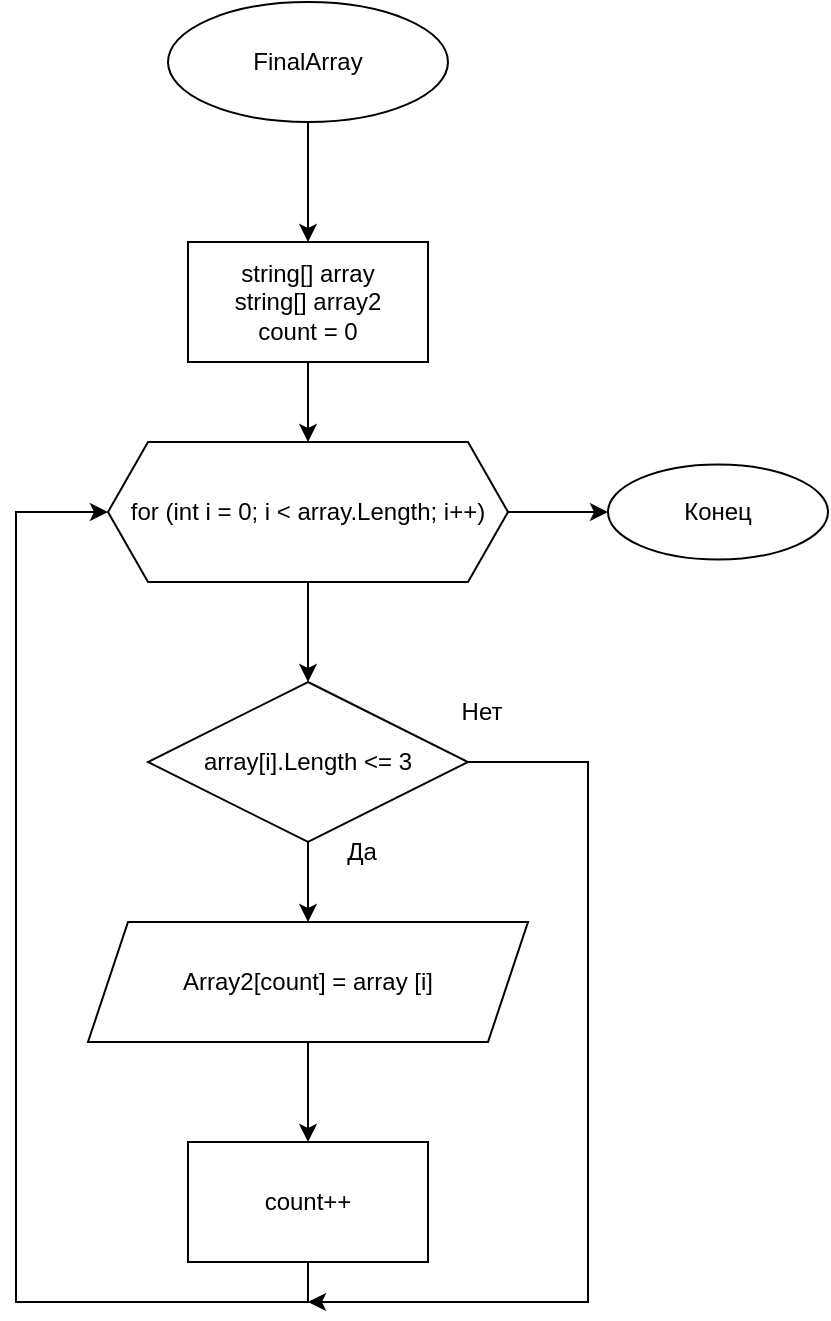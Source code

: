 <mxfile version="16.6.5" type="device"><diagram id="NgpitWDaz1-zBFEgM4kG" name="Page-1"><mxGraphModel dx="2636" dy="1877" grid="1" gridSize="10" guides="1" tooltips="1" connect="1" arrows="1" fold="1" page="1" pageScale="1" pageWidth="827" pageHeight="1169" math="0" shadow="0"><root><mxCell id="0"/><mxCell id="1" parent="0"/><mxCell id="p8KiIedLtjtUtcmOilIB-1" style="edgeStyle=orthogonalEdgeStyle;rounded=0;orthogonalLoop=1;jettySize=auto;html=1;entryX=0.5;entryY=0;entryDx=0;entryDy=0;" edge="1" parent="1" source="p8KiIedLtjtUtcmOilIB-2" target="p8KiIedLtjtUtcmOilIB-4"><mxGeometry relative="1" as="geometry"/></mxCell><mxCell id="p8KiIedLtjtUtcmOilIB-2" value="FinalArray" style="ellipse;whiteSpace=wrap;html=1;" vertex="1" parent="1"><mxGeometry x="-930" y="-680" width="140" height="60" as="geometry"/></mxCell><mxCell id="p8KiIedLtjtUtcmOilIB-3" style="edgeStyle=orthogonalEdgeStyle;rounded=0;orthogonalLoop=1;jettySize=auto;html=1;entryX=0.5;entryY=0;entryDx=0;entryDy=0;" edge="1" parent="1" source="p8KiIedLtjtUtcmOilIB-4"><mxGeometry relative="1" as="geometry"><mxPoint x="-860" y="-460" as="targetPoint"/></mxGeometry></mxCell><mxCell id="p8KiIedLtjtUtcmOilIB-4" value="string[] array&lt;br&gt;string[] array2&lt;br&gt;count = 0" style="rounded=0;whiteSpace=wrap;html=1;" vertex="1" parent="1"><mxGeometry x="-920" y="-560" width="120" height="60" as="geometry"/></mxCell><mxCell id="p8KiIedLtjtUtcmOilIB-5" value="" style="edgeStyle=orthogonalEdgeStyle;rounded=0;orthogonalLoop=1;jettySize=auto;html=1;fontSize=12;" edge="1" parent="1" source="p8KiIedLtjtUtcmOilIB-7" target="p8KiIedLtjtUtcmOilIB-10"><mxGeometry relative="1" as="geometry"/></mxCell><mxCell id="p8KiIedLtjtUtcmOilIB-6" value="" style="edgeStyle=orthogonalEdgeStyle;rounded=0;orthogonalLoop=1;jettySize=auto;html=1;fontSize=12;" edge="1" parent="1" source="p8KiIedLtjtUtcmOilIB-7" target="p8KiIedLtjtUtcmOilIB-17"><mxGeometry relative="1" as="geometry"/></mxCell><mxCell id="p8KiIedLtjtUtcmOilIB-7" value="&lt;span style=&quot;text-align: left&quot;&gt;&lt;font style=&quot;font-size: 12px&quot;&gt;for (int i = 0; i &amp;lt; array.Length; i++)&lt;/font&gt;&lt;/span&gt;" style="shape=hexagon;perimeter=hexagonPerimeter2;whiteSpace=wrap;html=1;fixedSize=1;fontSize=10;" vertex="1" parent="1"><mxGeometry x="-960" y="-460" width="200" height="70" as="geometry"/></mxCell><mxCell id="p8KiIedLtjtUtcmOilIB-8" style="edgeStyle=orthogonalEdgeStyle;rounded=0;orthogonalLoop=1;jettySize=auto;html=1;entryX=0.5;entryY=0;entryDx=0;entryDy=0;" edge="1" parent="1" source="p8KiIedLtjtUtcmOilIB-10" target="p8KiIedLtjtUtcmOilIB-12"><mxGeometry relative="1" as="geometry"/></mxCell><mxCell id="p8KiIedLtjtUtcmOilIB-9" style="edgeStyle=orthogonalEdgeStyle;rounded=0;orthogonalLoop=1;jettySize=auto;html=1;" edge="1" parent="1" source="p8KiIedLtjtUtcmOilIB-10"><mxGeometry relative="1" as="geometry"><mxPoint x="-860" y="-30" as="targetPoint"/><Array as="points"><mxPoint x="-720" y="-300"/><mxPoint x="-720" y="-30"/></Array></mxGeometry></mxCell><mxCell id="p8KiIedLtjtUtcmOilIB-10" value="array[i].Length &amp;lt;= 3" style="rhombus;whiteSpace=wrap;html=1;" vertex="1" parent="1"><mxGeometry x="-940" y="-340" width="160" height="80" as="geometry"/></mxCell><mxCell id="p8KiIedLtjtUtcmOilIB-11" style="edgeStyle=orthogonalEdgeStyle;rounded=0;orthogonalLoop=1;jettySize=auto;html=1;entryX=0.5;entryY=0;entryDx=0;entryDy=0;" edge="1" parent="1" source="p8KiIedLtjtUtcmOilIB-12" target="p8KiIedLtjtUtcmOilIB-14"><mxGeometry relative="1" as="geometry"/></mxCell><mxCell id="p8KiIedLtjtUtcmOilIB-12" value="Array2[count] = array [i]" style="shape=parallelogram;perimeter=parallelogramPerimeter;whiteSpace=wrap;html=1;fixedSize=1;" vertex="1" parent="1"><mxGeometry x="-970" y="-220" width="220" height="60" as="geometry"/></mxCell><mxCell id="p8KiIedLtjtUtcmOilIB-13" style="edgeStyle=orthogonalEdgeStyle;rounded=0;orthogonalLoop=1;jettySize=auto;html=1;exitX=0.5;exitY=1;exitDx=0;exitDy=0;entryX=0;entryY=0.5;entryDx=0;entryDy=0;" edge="1" parent="1" source="p8KiIedLtjtUtcmOilIB-14" target="p8KiIedLtjtUtcmOilIB-7"><mxGeometry relative="1" as="geometry"><mxPoint x="-1026" y="-110" as="targetPoint"/><Array as="points"><mxPoint x="-860" y="-30"/><mxPoint x="-1006" y="-30"/><mxPoint x="-1006" y="-425"/></Array></mxGeometry></mxCell><mxCell id="p8KiIedLtjtUtcmOilIB-14" value="count++" style="rounded=0;whiteSpace=wrap;html=1;" vertex="1" parent="1"><mxGeometry x="-920" y="-110" width="120" height="60" as="geometry"/></mxCell><mxCell id="p8KiIedLtjtUtcmOilIB-15" value="Нет" style="text;html=1;strokeColor=none;fillColor=none;align=center;verticalAlign=middle;whiteSpace=wrap;rounded=0;fontSize=12;" vertex="1" parent="1"><mxGeometry x="-803" y="-340" width="60" height="30" as="geometry"/></mxCell><mxCell id="p8KiIedLtjtUtcmOilIB-16" value="Да" style="text;html=1;strokeColor=none;fillColor=none;align=center;verticalAlign=middle;whiteSpace=wrap;rounded=0;fontSize=12;" vertex="1" parent="1"><mxGeometry x="-863" y="-270" width="60" height="30" as="geometry"/></mxCell><mxCell id="p8KiIedLtjtUtcmOilIB-17" value="Конец" style="ellipse;whiteSpace=wrap;html=1;" vertex="1" parent="1"><mxGeometry x="-710" y="-448.75" width="110" height="47.5" as="geometry"/></mxCell></root></mxGraphModel></diagram></mxfile>